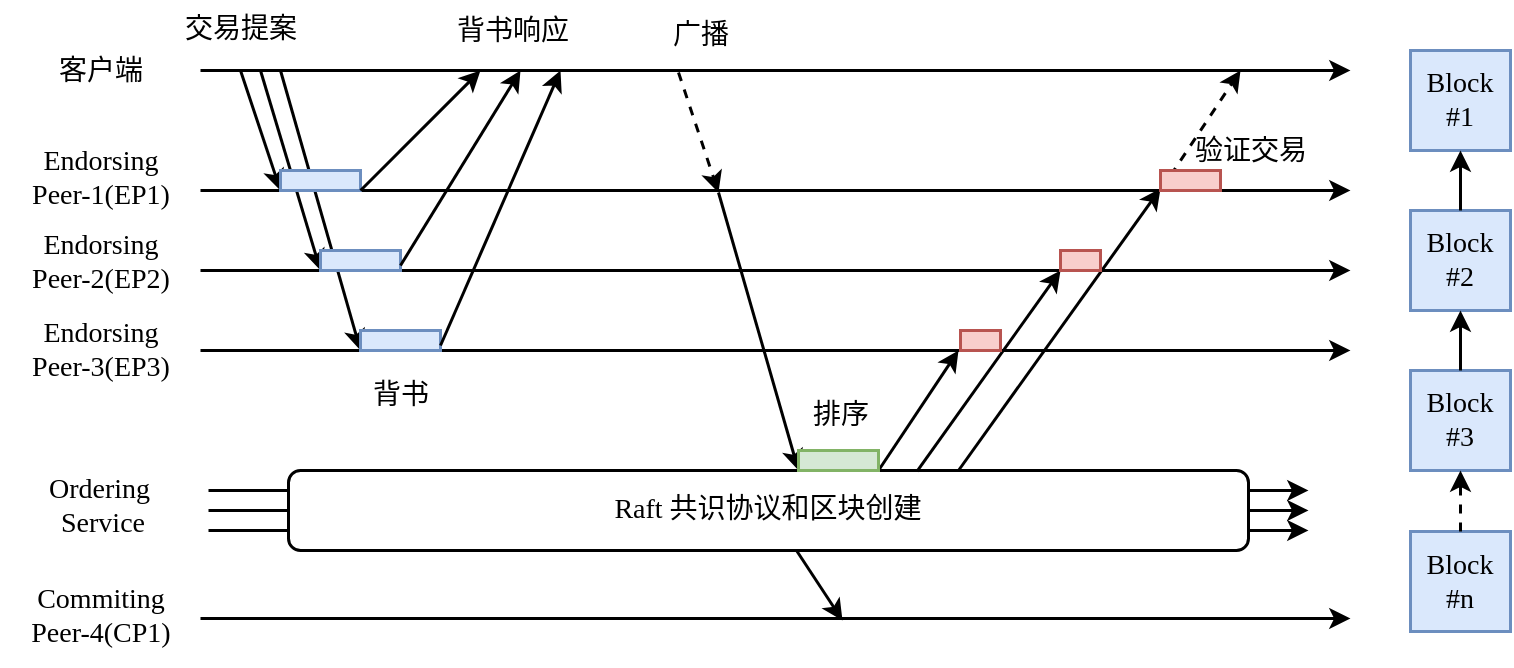 <mxfile version="24.4.4" type="github">
  <diagram name="第 1 页" id="04GrkCOda3u9FRn1Vndo">
    <mxGraphModel dx="794" dy="492" grid="1" gridSize="10" guides="1" tooltips="1" connect="1" arrows="1" fold="1" page="1" pageScale="1" pageWidth="827" pageHeight="1169" math="0" shadow="0">
      <root>
        <mxCell id="0" />
        <mxCell id="1" parent="0" />
        <mxCell id="cvtWXRdPuCVlEjRCMvrC-1" value="" style="endArrow=classic;html=1;rounded=0;fontSize=14;fontFamily=宋体;strokeWidth=1.5;" parent="1" edge="1">
          <mxGeometry width="50" height="50" relative="1" as="geometry">
            <mxPoint x="160" y="340" as="sourcePoint" />
            <mxPoint x="735" y="340" as="targetPoint" />
          </mxGeometry>
        </mxCell>
        <mxCell id="cvtWXRdPuCVlEjRCMvrC-2" value="" style="endArrow=classic;html=1;rounded=0;fontSize=14;fontFamily=宋体;strokeWidth=1.5;" parent="1" edge="1">
          <mxGeometry width="50" height="50" relative="1" as="geometry">
            <mxPoint x="160" y="400" as="sourcePoint" />
            <mxPoint x="735" y="400" as="targetPoint" />
          </mxGeometry>
        </mxCell>
        <mxCell id="cvtWXRdPuCVlEjRCMvrC-3" value="" style="endArrow=classic;html=1;rounded=0;fontSize=14;fontFamily=宋体;strokeWidth=1.5;" parent="1" edge="1">
          <mxGeometry width="50" height="50" relative="1" as="geometry">
            <mxPoint x="160" y="440" as="sourcePoint" />
            <mxPoint x="735" y="440" as="targetPoint" />
          </mxGeometry>
        </mxCell>
        <mxCell id="cvtWXRdPuCVlEjRCMvrC-4" value="" style="endArrow=classic;html=1;rounded=0;fontSize=14;fontFamily=宋体;strokeWidth=1.5;" parent="1" edge="1">
          <mxGeometry width="50" height="50" relative="1" as="geometry">
            <mxPoint x="160" y="480" as="sourcePoint" />
            <mxPoint x="735" y="480" as="targetPoint" />
          </mxGeometry>
        </mxCell>
        <mxCell id="cvtWXRdPuCVlEjRCMvrC-6" value="" style="endArrow=classic;html=1;rounded=0;fontSize=14;fontFamily=宋体;strokeWidth=1.5;" parent="1" edge="1">
          <mxGeometry width="50" height="50" relative="1" as="geometry">
            <mxPoint x="164" y="550" as="sourcePoint" />
            <mxPoint x="714" y="550" as="targetPoint" />
          </mxGeometry>
        </mxCell>
        <mxCell id="cvtWXRdPuCVlEjRCMvrC-7" value="" style="endArrow=classic;html=1;rounded=0;fontSize=14;fontFamily=宋体;strokeWidth=1.5;" parent="1" edge="1">
          <mxGeometry width="50" height="50" relative="1" as="geometry">
            <mxPoint x="164" y="560" as="sourcePoint" />
            <mxPoint x="714" y="560" as="targetPoint" />
          </mxGeometry>
        </mxCell>
        <mxCell id="cvtWXRdPuCVlEjRCMvrC-8" value="" style="endArrow=classic;html=1;rounded=0;fontSize=14;fontFamily=宋体;strokeWidth=1.5;" parent="1" edge="1">
          <mxGeometry width="50" height="50" relative="1" as="geometry">
            <mxPoint x="164" y="570" as="sourcePoint" />
            <mxPoint x="714" y="570" as="targetPoint" />
          </mxGeometry>
        </mxCell>
        <mxCell id="cvtWXRdPuCVlEjRCMvrC-5" value="Raft 共识协议和区块创建" style="rounded=1;whiteSpace=wrap;html=1;fontSize=14;fontFamily=宋体;strokeWidth=1.5;" parent="1" vertex="1">
          <mxGeometry x="204" y="540" width="480" height="40" as="geometry" />
        </mxCell>
        <mxCell id="cvtWXRdPuCVlEjRCMvrC-9" value="&lt;font style=&quot;vertical-align: inherit; font-size: 14px;&quot;&gt;&lt;font style=&quot;vertical-align: inherit; font-size: 14px;&quot;&gt;客户端&lt;/font&gt;&lt;/font&gt;" style="text;html=1;align=center;verticalAlign=middle;resizable=0;points=[];autosize=1;strokeColor=none;fillColor=none;fontSize=14;fontFamily=宋体;" parent="1" vertex="1">
          <mxGeometry x="75" y="326" width="70" height="30" as="geometry" />
        </mxCell>
        <mxCell id="cvtWXRdPuCVlEjRCMvrC-10" value="&lt;font style=&quot;vertical-align: inherit; font-size: 14px;&quot;&gt;&lt;font style=&quot;vertical-align: inherit; font-size: 14px;&quot;&gt;&lt;font style=&quot;vertical-align: inherit; font-size: 14px;&quot;&gt;&lt;font face=&quot;Times New Roman&quot; style=&quot;vertical-align: inherit; font-size: 14px;&quot;&gt;Endorsing&lt;/font&gt;&lt;/font&gt;&lt;/font&gt;&lt;/font&gt;&lt;div style=&quot;font-size: 14px;&quot;&gt;&lt;font style=&quot;vertical-align: inherit; font-size: 14px;&quot;&gt;&lt;font face=&quot;mkeMbur1AeJrhPFCi3Xl&quot; style=&quot;vertical-align: inherit; font-size: 14px;&quot;&gt;Peer-1(EP1)&lt;/font&gt;&lt;/font&gt;&lt;/div&gt;" style="text;html=1;align=center;verticalAlign=middle;resizable=0;points=[];autosize=1;strokeColor=none;fillColor=none;fontSize=14;fontFamily=宋体;" parent="1" vertex="1">
          <mxGeometry x="60" y="369" width="100" height="50" as="geometry" />
        </mxCell>
        <mxCell id="cvtWXRdPuCVlEjRCMvrC-11" value="&lt;font style=&quot;vertical-align: inherit; font-size: 14px;&quot;&gt;&lt;font style=&quot;vertical-align: inherit; font-size: 14px;&quot;&gt;&lt;font style=&quot;vertical-align: inherit; font-size: 14px;&quot;&gt;&lt;font face=&quot;Times New Roman&quot; style=&quot;vertical-align: inherit; font-size: 14px;&quot;&gt;Endorsing&lt;/font&gt;&lt;/font&gt;&lt;/font&gt;&lt;/font&gt;&lt;div style=&quot;font-size: 14px;&quot;&gt;&lt;font style=&quot;vertical-align: inherit; font-size: 14px;&quot;&gt;&lt;font face=&quot;WWyYIYadYJw7NTssRgx7&quot; style=&quot;vertical-align: inherit; font-size: 14px;&quot;&gt;Peer-2(EP2)&lt;/font&gt;&lt;/font&gt;&lt;/div&gt;" style="text;html=1;align=center;verticalAlign=middle;resizable=0;points=[];autosize=1;strokeColor=none;fillColor=none;fontSize=14;fontFamily=宋体;" parent="1" vertex="1">
          <mxGeometry x="60" y="411" width="100" height="50" as="geometry" />
        </mxCell>
        <mxCell id="cvtWXRdPuCVlEjRCMvrC-12" value="&lt;font style=&quot;vertical-align: inherit; font-size: 14px;&quot;&gt;&lt;font style=&quot;vertical-align: inherit; font-size: 14px;&quot;&gt;&lt;font style=&quot;vertical-align: inherit; font-size: 14px;&quot;&gt;&lt;font face=&quot;Times New Roman&quot; style=&quot;vertical-align: inherit; font-size: 14px;&quot;&gt;Endorsing&lt;/font&gt;&lt;/font&gt;&lt;/font&gt;&lt;/font&gt;&lt;div style=&quot;font-size: 14px;&quot;&gt;&lt;font style=&quot;vertical-align: inherit; font-size: 14px;&quot;&gt;&lt;font face=&quot;gQ3BI6zvnFauqDmaf4Cy&quot; style=&quot;vertical-align: inherit; font-size: 14px;&quot;&gt;Peer-3(EP3)&lt;/font&gt;&lt;/font&gt;&lt;/div&gt;" style="text;html=1;align=center;verticalAlign=middle;resizable=0;points=[];autosize=1;strokeColor=none;fillColor=none;fontSize=14;fontFamily=宋体;" parent="1" vertex="1">
          <mxGeometry x="60" y="455" width="100" height="50" as="geometry" />
        </mxCell>
        <mxCell id="cvtWXRdPuCVlEjRCMvrC-14" value="" style="endArrow=classic;html=1;rounded=0;fontSize=14;fontFamily=宋体;strokeWidth=1.5;" parent="1" edge="1">
          <mxGeometry width="50" height="50" relative="1" as="geometry">
            <mxPoint x="180" y="340" as="sourcePoint" />
            <mxPoint x="200" y="400" as="targetPoint" />
          </mxGeometry>
        </mxCell>
        <mxCell id="cvtWXRdPuCVlEjRCMvrC-16" value="" style="endArrow=classic;html=1;rounded=0;fontSize=14;fontFamily=宋体;strokeWidth=1.5;" parent="1" edge="1">
          <mxGeometry width="50" height="50" relative="1" as="geometry">
            <mxPoint x="190" y="340" as="sourcePoint" />
            <mxPoint x="220" y="440" as="targetPoint" />
          </mxGeometry>
        </mxCell>
        <mxCell id="cvtWXRdPuCVlEjRCMvrC-17" value="" style="endArrow=classic;html=1;rounded=0;fontSize=14;fontFamily=宋体;strokeWidth=1.5;" parent="1" edge="1">
          <mxGeometry width="50" height="50" relative="1" as="geometry">
            <mxPoint x="200" y="340" as="sourcePoint" />
            <mxPoint x="240" y="480" as="targetPoint" />
          </mxGeometry>
        </mxCell>
        <mxCell id="cvtWXRdPuCVlEjRCMvrC-18" value="" style="rounded=0;whiteSpace=wrap;html=1;fontSize=14;fontFamily=宋体;fillColor=#dae8fc;strokeColor=#6c8ebf;strokeWidth=1.5;" parent="1" vertex="1">
          <mxGeometry x="200" y="390" width="40" height="10" as="geometry" />
        </mxCell>
        <mxCell id="cvtWXRdPuCVlEjRCMvrC-19" value="" style="rounded=0;whiteSpace=wrap;html=1;fontSize=14;fontFamily=宋体;fillColor=#dae8fc;strokeColor=#6c8ebf;strokeWidth=1.5;" parent="1" vertex="1">
          <mxGeometry x="220" y="430" width="40" height="10" as="geometry" />
        </mxCell>
        <mxCell id="cvtWXRdPuCVlEjRCMvrC-20" value="" style="rounded=0;whiteSpace=wrap;html=1;fontSize=14;fontFamily=宋体;fillColor=#dae8fc;strokeColor=#6c8ebf;strokeWidth=1.5;" parent="1" vertex="1">
          <mxGeometry x="240" y="470" width="40" height="10" as="geometry" />
        </mxCell>
        <mxCell id="cvtWXRdPuCVlEjRCMvrC-22" value="" style="endArrow=classic;html=1;rounded=0;exitX=1;exitY=1;exitDx=0;exitDy=0;fontSize=14;fontFamily=宋体;strokeWidth=1.5;" parent="1" source="cvtWXRdPuCVlEjRCMvrC-18" edge="1">
          <mxGeometry width="50" height="50" relative="1" as="geometry">
            <mxPoint x="280" y="440" as="sourcePoint" />
            <mxPoint x="300" y="340" as="targetPoint" />
          </mxGeometry>
        </mxCell>
        <mxCell id="cvtWXRdPuCVlEjRCMvrC-23" value="" style="endArrow=classic;html=1;rounded=0;exitX=1;exitY=0.75;exitDx=0;exitDy=0;fontSize=14;fontFamily=宋体;strokeWidth=1.5;" parent="1" source="cvtWXRdPuCVlEjRCMvrC-19" edge="1">
          <mxGeometry width="50" height="50" relative="1" as="geometry">
            <mxPoint x="290" y="450" as="sourcePoint" />
            <mxPoint x="320" y="340" as="targetPoint" />
          </mxGeometry>
        </mxCell>
        <mxCell id="cvtWXRdPuCVlEjRCMvrC-24" value="" style="endArrow=classic;html=1;rounded=0;exitX=1;exitY=0.75;exitDx=0;exitDy=0;fontSize=14;fontFamily=宋体;strokeWidth=1.5;" parent="1" source="cvtWXRdPuCVlEjRCMvrC-20" edge="1">
          <mxGeometry width="50" height="50" relative="1" as="geometry">
            <mxPoint x="310" y="470" as="sourcePoint" />
            <mxPoint x="340" y="340" as="targetPoint" />
          </mxGeometry>
        </mxCell>
        <mxCell id="cvtWXRdPuCVlEjRCMvrC-25" value="交易提案" style="text;html=1;align=center;verticalAlign=middle;resizable=0;points=[];autosize=1;strokeColor=none;fillColor=none;fontSize=14;fontFamily=宋体;" parent="1" vertex="1">
          <mxGeometry x="140" y="305" width="80" height="30" as="geometry" />
        </mxCell>
        <mxCell id="cvtWXRdPuCVlEjRCMvrC-26" value="背书响应" style="text;html=1;align=center;verticalAlign=middle;resizable=0;points=[];autosize=1;strokeColor=none;fillColor=none;fontSize=14;fontFamily=宋体;" parent="1" vertex="1">
          <mxGeometry x="276" y="306" width="80" height="30" as="geometry" />
        </mxCell>
        <mxCell id="cvtWXRdPuCVlEjRCMvrC-27" value="" style="endArrow=classic;html=1;rounded=0;dashed=1;fontSize=14;fontFamily=宋体;strokeWidth=1.5;" parent="1" edge="1">
          <mxGeometry width="50" height="50" relative="1" as="geometry">
            <mxPoint x="399" y="341" as="sourcePoint" />
            <mxPoint x="419" y="401" as="targetPoint" />
          </mxGeometry>
        </mxCell>
        <mxCell id="cvtWXRdPuCVlEjRCMvrC-29" value="" style="endArrow=classic;html=1;rounded=0;entryX=0;entryY=1;entryDx=0;entryDy=0;fontSize=14;fontFamily=宋体;strokeWidth=1.5;" parent="1" target="cvtWXRdPuCVlEjRCMvrC-28" edge="1">
          <mxGeometry width="50" height="50" relative="1" as="geometry">
            <mxPoint x="419" y="401" as="sourcePoint" />
            <mxPoint x="480" y="510" as="targetPoint" />
          </mxGeometry>
        </mxCell>
        <mxCell id="cvtWXRdPuCVlEjRCMvrC-31" value="" style="endArrow=classic;html=1;rounded=0;fontSize=14;fontFamily=宋体;strokeWidth=1.5;" parent="1" edge="1">
          <mxGeometry width="50" height="50" relative="1" as="geometry">
            <mxPoint x="499" y="540" as="sourcePoint" />
            <mxPoint x="539" y="480" as="targetPoint" />
          </mxGeometry>
        </mxCell>
        <mxCell id="cvtWXRdPuCVlEjRCMvrC-32" value="" style="endArrow=classic;html=1;rounded=0;exitX=0.588;exitY=0.01;exitDx=0;exitDy=0;exitPerimeter=0;fontSize=14;fontFamily=宋体;strokeWidth=1.5;" parent="1" edge="1">
          <mxGeometry width="50" height="50" relative="1" as="geometry">
            <mxPoint x="518.24" y="540.4" as="sourcePoint" />
            <mxPoint x="590" y="440" as="targetPoint" />
          </mxGeometry>
        </mxCell>
        <mxCell id="cvtWXRdPuCVlEjRCMvrC-33" value="" style="endArrow=classic;html=1;rounded=0;fontSize=14;fontFamily=宋体;strokeWidth=1.5;" parent="1" edge="1">
          <mxGeometry width="50" height="50" relative="1" as="geometry">
            <mxPoint x="539" y="540" as="sourcePoint" />
            <mxPoint x="640" y="399" as="targetPoint" />
          </mxGeometry>
        </mxCell>
        <mxCell id="cvtWXRdPuCVlEjRCMvrC-34" value="" style="endArrow=classic;html=1;rounded=0;dashed=1;fontSize=14;fontFamily=宋体;strokeWidth=1.5;" parent="1" edge="1">
          <mxGeometry width="50" height="50" relative="1" as="geometry">
            <mxPoint x="640" y="400" as="sourcePoint" />
            <mxPoint x="680" y="340" as="targetPoint" />
          </mxGeometry>
        </mxCell>
        <mxCell id="cvtWXRdPuCVlEjRCMvrC-35" value="" style="rounded=0;whiteSpace=wrap;html=1;fontSize=14;fontFamily=宋体;fillColor=#f8cecc;strokeColor=#b85450;strokeWidth=1.5;" parent="1" vertex="1">
          <mxGeometry x="540" y="470" width="20" height="10" as="geometry" />
        </mxCell>
        <mxCell id="cvtWXRdPuCVlEjRCMvrC-36" value="" style="rounded=0;whiteSpace=wrap;html=1;fontSize=14;fontFamily=宋体;fillColor=#f8cecc;strokeColor=#b85450;strokeWidth=1.5;" parent="1" vertex="1">
          <mxGeometry x="590" y="430" width="20" height="10" as="geometry" />
        </mxCell>
        <mxCell id="cvtWXRdPuCVlEjRCMvrC-39" value="" style="rounded=0;whiteSpace=wrap;html=1;fontSize=14;fontFamily=宋体;fillColor=#f8cecc;strokeColor=#b85450;strokeWidth=1.5;" parent="1" vertex="1">
          <mxGeometry x="640" y="390" width="30" height="10" as="geometry" />
        </mxCell>
        <mxCell id="cvtWXRdPuCVlEjRCMvrC-28" value="" style="rounded=0;whiteSpace=wrap;html=1;fontSize=14;fontFamily=宋体;fillColor=#d5e8d4;strokeColor=#82b366;strokeWidth=1.5;" parent="1" vertex="1">
          <mxGeometry x="459" y="530" width="40" height="10" as="geometry" />
        </mxCell>
        <mxCell id="cvtWXRdPuCVlEjRCMvrC-42" value="" style="endArrow=classic;html=1;rounded=0;fontSize=14;fontFamily=宋体;strokeWidth=1.5;" parent="1" edge="1">
          <mxGeometry width="50" height="50" relative="1" as="geometry">
            <mxPoint x="160" y="614" as="sourcePoint" />
            <mxPoint x="735" y="614" as="targetPoint" />
          </mxGeometry>
        </mxCell>
        <mxCell id="cvtWXRdPuCVlEjRCMvrC-44" value="" style="endArrow=classic;html=1;rounded=0;exitX=0.5;exitY=1;exitDx=0;exitDy=0;fontSize=14;fontFamily=宋体;strokeWidth=1.5;" parent="1" edge="1">
          <mxGeometry width="50" height="50" relative="1" as="geometry">
            <mxPoint x="458" y="580" as="sourcePoint" />
            <mxPoint x="481" y="615" as="targetPoint" />
          </mxGeometry>
        </mxCell>
        <mxCell id="cvtWXRdPuCVlEjRCMvrC-45" value="&lt;font face=&quot;Times New Roman&quot;&gt;Ordering&amp;nbsp;&lt;/font&gt;&lt;div style=&quot;font-size: 14px;&quot;&gt;&lt;font face=&quot;DNnAhaVaMO4s61EUt8Ar&quot;&gt;Service&lt;/font&gt;&lt;/div&gt;" style="text;html=1;align=center;verticalAlign=middle;resizable=0;points=[];autosize=1;strokeColor=none;fillColor=none;fontSize=14;fontFamily=宋体;" parent="1" vertex="1">
          <mxGeometry x="71" y="533" width="80" height="50" as="geometry" />
        </mxCell>
        <mxCell id="cvtWXRdPuCVlEjRCMvrC-46" value="&lt;font face=&quot;Times New Roman&quot;&gt;Commiting&lt;/font&gt;&lt;div style=&quot;font-size: 14px;&quot;&gt;&lt;font face=&quot;qBFvAq4sa9M2BY5LMyso&quot;&gt;Peer-4(CP1)&lt;/font&gt;&lt;/div&gt;" style="text;html=1;align=center;verticalAlign=middle;resizable=0;points=[];autosize=1;strokeColor=none;fillColor=none;fontSize=14;fontFamily=宋体;" parent="1" vertex="1">
          <mxGeometry x="60" y="588" width="100" height="50" as="geometry" />
        </mxCell>
        <mxCell id="cvtWXRdPuCVlEjRCMvrC-47" value="&lt;font face=&quot;Times New Roman&quot;&gt;Block&lt;/font&gt;&lt;div style=&quot;font-size: 14px;&quot;&gt;&lt;font face=&quot;OqSwQvgUJIZZfSJbqJov&quot;&gt;#1&lt;/font&gt;&lt;/div&gt;" style="whiteSpace=wrap;html=1;aspect=fixed;fontFamily=宋体;fontSize=14;fillColor=#dae8fc;strokeWidth=1.5;strokeColor=#6c8ebf;" parent="1" vertex="1">
          <mxGeometry x="765" y="330" width="50" height="50" as="geometry" />
        </mxCell>
        <mxCell id="cvtWXRdPuCVlEjRCMvrC-48" value="&lt;font face=&quot;Times New Roman&quot;&gt;Block&lt;/font&gt;&lt;div style=&quot;font-size: 14px;&quot;&gt;&lt;font face=&quot;nBN38asvELGrLQXmzEoJ&quot;&gt;#2&lt;/font&gt;&lt;/div&gt;" style="whiteSpace=wrap;html=1;aspect=fixed;strokeColor=#6c8ebf;align=center;verticalAlign=middle;fontFamily=宋体;fontSize=14;fillColor=#dae8fc;strokeWidth=1.5;" parent="1" vertex="1">
          <mxGeometry x="765" y="410" width="50" height="50" as="geometry" />
        </mxCell>
        <mxCell id="cvtWXRdPuCVlEjRCMvrC-49" value="&lt;font face=&quot;Times New Roman&quot;&gt;Block&lt;/font&gt;&lt;div style=&quot;font-size: 14px;&quot;&gt;&lt;font face=&quot;OfVZthkvg3CaWJ_4dsRc&quot;&gt;#3&lt;/font&gt;&lt;/div&gt;" style="whiteSpace=wrap;html=1;aspect=fixed;strokeColor=#6c8ebf;align=center;verticalAlign=middle;fontFamily=宋体;fontSize=14;fillColor=#dae8fc;strokeWidth=1.5;" parent="1" vertex="1">
          <mxGeometry x="765" y="490" width="50" height="50" as="geometry" />
        </mxCell>
        <mxCell id="cvtWXRdPuCVlEjRCMvrC-50" value="&lt;font face=&quot;Times New Roman&quot;&gt;Block&lt;/font&gt;&lt;div style=&quot;font-size: 14px;&quot;&gt;&lt;font face=&quot;le6P_OrJlW3Lhu8JZRG8&quot;&gt;#n&lt;/font&gt;&lt;/div&gt;" style="whiteSpace=wrap;html=1;aspect=fixed;fontFamily=宋体;fontSize=14;strokeColor=#6c8ebf;align=center;verticalAlign=middle;fillColor=#dae8fc;strokeWidth=1.5;" parent="1" vertex="1">
          <mxGeometry x="765" y="570.5" width="50" height="50" as="geometry" />
        </mxCell>
        <mxCell id="cvtWXRdPuCVlEjRCMvrC-53" value="" style="endArrow=classic;html=1;rounded=0;entryX=0.5;entryY=1;entryDx=0;entryDy=0;exitX=0.5;exitY=0;exitDx=0;exitDy=0;fontFamily=宋体;fontSize=14;strokeWidth=1.5;" parent="1" source="cvtWXRdPuCVlEjRCMvrC-48" target="cvtWXRdPuCVlEjRCMvrC-47" edge="1">
          <mxGeometry width="50" height="50" relative="1" as="geometry">
            <mxPoint x="885" y="410" as="sourcePoint" />
            <mxPoint x="935" y="360" as="targetPoint" />
          </mxGeometry>
        </mxCell>
        <mxCell id="cvtWXRdPuCVlEjRCMvrC-54" value="" style="endArrow=classic;html=1;rounded=0;entryX=0.5;entryY=1;entryDx=0;entryDy=0;exitX=0.5;exitY=0;exitDx=0;exitDy=0;fontFamily=宋体;fontSize=14;strokeWidth=1.5;" parent="1" source="cvtWXRdPuCVlEjRCMvrC-49" target="cvtWXRdPuCVlEjRCMvrC-48" edge="1">
          <mxGeometry width="50" height="50" relative="1" as="geometry">
            <mxPoint x="975" y="500" as="sourcePoint" />
            <mxPoint x="1025" y="450" as="targetPoint" />
          </mxGeometry>
        </mxCell>
        <mxCell id="cvtWXRdPuCVlEjRCMvrC-55" value="" style="endArrow=classic;html=1;rounded=0;entryX=0.5;entryY=1;entryDx=0;entryDy=0;dashed=1;fontFamily=宋体;fontSize=14;strokeWidth=1.5;" parent="1" source="cvtWXRdPuCVlEjRCMvrC-50" target="cvtWXRdPuCVlEjRCMvrC-49" edge="1">
          <mxGeometry width="50" height="50" relative="1" as="geometry">
            <mxPoint x="915" y="570" as="sourcePoint" />
            <mxPoint x="965" y="520" as="targetPoint" />
          </mxGeometry>
        </mxCell>
        <mxCell id="cvtWXRdPuCVlEjRCMvrC-56" value="背书" style="text;html=1;align=center;verticalAlign=middle;resizable=0;points=[];autosize=1;strokeColor=none;fillColor=none;fontFamily=宋体;fontSize=14;strokeWidth=1.5;" parent="1" vertex="1">
          <mxGeometry x="235" y="488" width="50" height="30" as="geometry" />
        </mxCell>
        <mxCell id="cvtWXRdPuCVlEjRCMvrC-57" value="广播" style="text;html=1;align=center;verticalAlign=middle;resizable=0;points=[];autosize=1;strokeColor=none;fillColor=none;fontFamily=宋体;fontSize=14;" parent="1" vertex="1">
          <mxGeometry x="385" y="308" width="50" height="30" as="geometry" />
        </mxCell>
        <mxCell id="cvtWXRdPuCVlEjRCMvrC-58" value="排序" style="text;html=1;align=center;verticalAlign=middle;resizable=0;points=[];autosize=1;strokeColor=none;fillColor=none;fontFamily=宋体;fontSize=14;strokeWidth=1.5;" parent="1" vertex="1">
          <mxGeometry x="455" y="498" width="50" height="30" as="geometry" />
        </mxCell>
        <mxCell id="cvtWXRdPuCVlEjRCMvrC-59" value="验证交易" style="text;html=1;align=center;verticalAlign=middle;resizable=0;points=[];autosize=1;strokeColor=none;fillColor=none;fontFamily=宋体;fontSize=14;strokeWidth=1.5;" parent="1" vertex="1">
          <mxGeometry x="645" y="366" width="80" height="30" as="geometry" />
        </mxCell>
      </root>
    </mxGraphModel>
  </diagram>
</mxfile>
